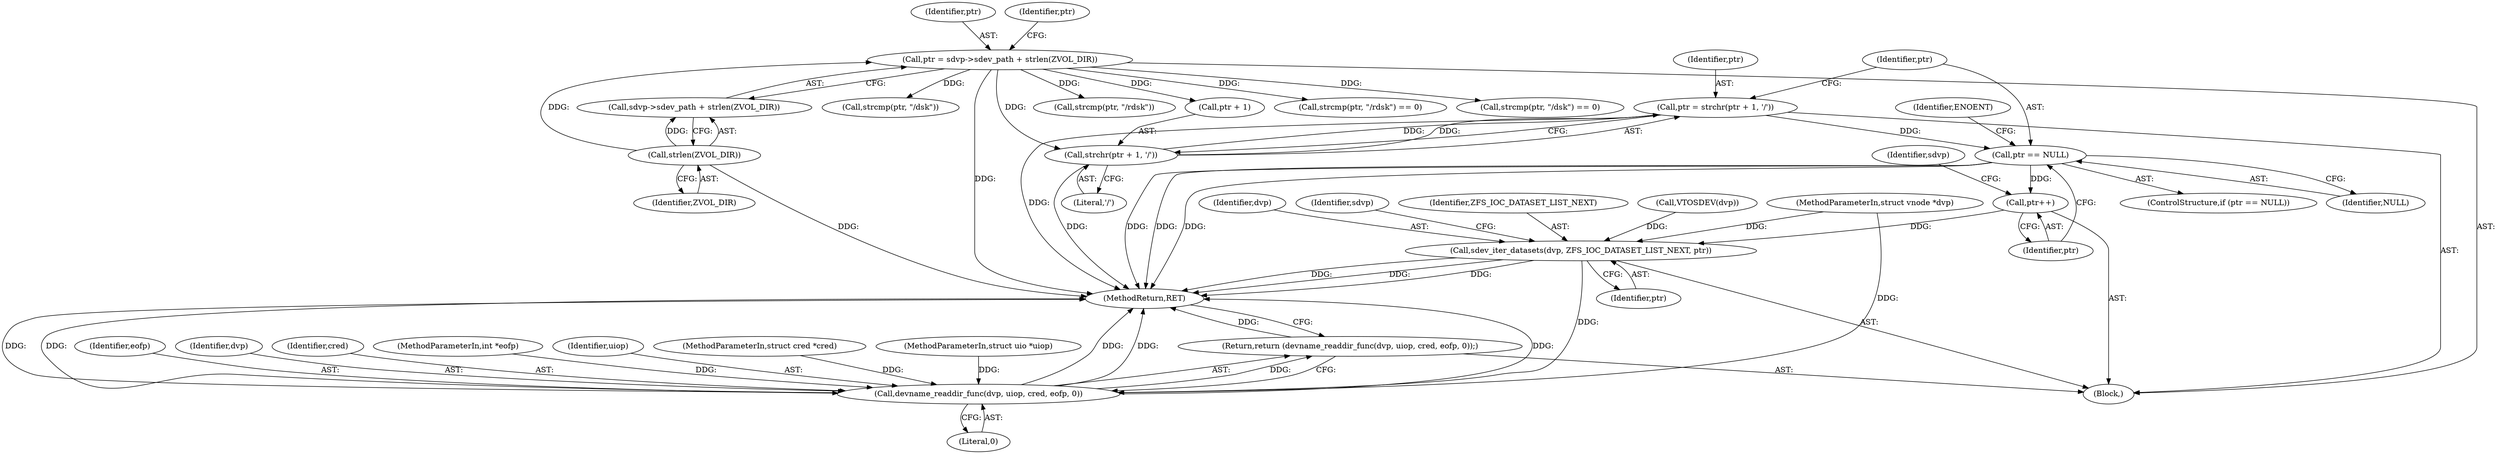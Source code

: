 digraph "0_illumos-gate_d65686849024838243515b5c40ae2c479460b4b5@API" {
"1000225" [label="(Call,ptr = strchr(ptr + 1, '/'))"];
"1000227" [label="(Call,strchr(ptr + 1, '/'))"];
"1000184" [label="(Call,ptr = sdvp->sdev_path + strlen(ZVOL_DIR))"];
"1000190" [label="(Call,strlen(ZVOL_DIR))"];
"1000233" [label="(Call,ptr == NULL)"];
"1000238" [label="(Call,ptr++)"];
"1000245" [label="(Call,sdev_iter_datasets(dvp, ZFS_IOC_DATASET_LIST_NEXT, ptr))"];
"1000256" [label="(Call,devname_readdir_func(dvp, uiop, cred, eofp, 0))"];
"1000255" [label="(Return,return (devname_readdir_func(dvp, uiop, cred, eofp, 0));)"];
"1000260" [label="(Identifier,eofp)"];
"1000228" [label="(Call,ptr + 1)"];
"1000195" [label="(Call,strcmp(ptr, \"/dsk\"))"];
"1000246" [label="(Identifier,dvp)"];
"1000227" [label="(Call,strchr(ptr + 1, '/'))"];
"1000190" [label="(Call,strlen(ZVOL_DIR))"];
"1000101" [label="(MethodParameterIn,struct vnode *dvp)"];
"1000234" [label="(Identifier,ptr)"];
"1000185" [label="(Identifier,ptr)"];
"1000245" [label="(Call,sdev_iter_datasets(dvp, ZFS_IOC_DATASET_LIST_NEXT, ptr))"];
"1000261" [label="(Literal,0)"];
"1000256" [label="(Call,devname_readdir_func(dvp, uiop, cred, eofp, 0))"];
"1000196" [label="(Identifier,ptr)"];
"1000226" [label="(Identifier,ptr)"];
"1000233" [label="(Call,ptr == NULL)"];
"1000225" [label="(Call,ptr = strchr(ptr + 1, '/'))"];
"1000237" [label="(Identifier,ENOENT)"];
"1000239" [label="(Identifier,ptr)"];
"1000257" [label="(Identifier,dvp)"];
"1000259" [label="(Identifier,cred)"];
"1000252" [label="(Identifier,sdvp)"];
"1000200" [label="(Call,strcmp(ptr, \"/rdsk\"))"];
"1000235" [label="(Identifier,NULL)"];
"1000262" [label="(MethodReturn,RET)"];
"1000186" [label="(Call,sdvp->sdev_path + strlen(ZVOL_DIR))"];
"1000243" [label="(Identifier,sdvp)"];
"1000104" [label="(MethodParameterIn,int *eofp)"];
"1000107" [label="(Block,)"];
"1000248" [label="(Identifier,ptr)"];
"1000232" [label="(ControlStructure,if (ptr == NULL))"];
"1000238" [label="(Call,ptr++)"];
"1000258" [label="(Identifier,uiop)"];
"1000199" [label="(Call,strcmp(ptr, \"/rdsk\") == 0)"];
"1000231" [label="(Literal,'/')"];
"1000255" [label="(Return,return (devname_readdir_func(dvp, uiop, cred, eofp, 0));)"];
"1000194" [label="(Call,strcmp(ptr, \"/dsk\") == 0)"];
"1000247" [label="(Identifier,ZFS_IOC_DATASET_LIST_NEXT)"];
"1000184" [label="(Call,ptr = sdvp->sdev_path + strlen(ZVOL_DIR))"];
"1000191" [label="(Identifier,ZVOL_DIR)"];
"1000103" [label="(MethodParameterIn,struct cred *cred)"];
"1000102" [label="(MethodParameterIn,struct uio *uiop)"];
"1000111" [label="(Call,VTOSDEV(dvp))"];
"1000225" -> "1000107"  [label="AST: "];
"1000225" -> "1000227"  [label="CFG: "];
"1000226" -> "1000225"  [label="AST: "];
"1000227" -> "1000225"  [label="AST: "];
"1000234" -> "1000225"  [label="CFG: "];
"1000225" -> "1000262"  [label="DDG: "];
"1000227" -> "1000225"  [label="DDG: "];
"1000227" -> "1000225"  [label="DDG: "];
"1000225" -> "1000233"  [label="DDG: "];
"1000227" -> "1000231"  [label="CFG: "];
"1000228" -> "1000227"  [label="AST: "];
"1000231" -> "1000227"  [label="AST: "];
"1000227" -> "1000262"  [label="DDG: "];
"1000184" -> "1000227"  [label="DDG: "];
"1000184" -> "1000107"  [label="AST: "];
"1000184" -> "1000186"  [label="CFG: "];
"1000185" -> "1000184"  [label="AST: "];
"1000186" -> "1000184"  [label="AST: "];
"1000196" -> "1000184"  [label="CFG: "];
"1000184" -> "1000262"  [label="DDG: "];
"1000190" -> "1000184"  [label="DDG: "];
"1000184" -> "1000194"  [label="DDG: "];
"1000184" -> "1000195"  [label="DDG: "];
"1000184" -> "1000199"  [label="DDG: "];
"1000184" -> "1000200"  [label="DDG: "];
"1000184" -> "1000228"  [label="DDG: "];
"1000190" -> "1000186"  [label="AST: "];
"1000190" -> "1000191"  [label="CFG: "];
"1000191" -> "1000190"  [label="AST: "];
"1000186" -> "1000190"  [label="CFG: "];
"1000190" -> "1000262"  [label="DDG: "];
"1000190" -> "1000186"  [label="DDG: "];
"1000233" -> "1000232"  [label="AST: "];
"1000233" -> "1000235"  [label="CFG: "];
"1000234" -> "1000233"  [label="AST: "];
"1000235" -> "1000233"  [label="AST: "];
"1000237" -> "1000233"  [label="CFG: "];
"1000239" -> "1000233"  [label="CFG: "];
"1000233" -> "1000262"  [label="DDG: "];
"1000233" -> "1000262"  [label="DDG: "];
"1000233" -> "1000262"  [label="DDG: "];
"1000233" -> "1000238"  [label="DDG: "];
"1000238" -> "1000107"  [label="AST: "];
"1000238" -> "1000239"  [label="CFG: "];
"1000239" -> "1000238"  [label="AST: "];
"1000243" -> "1000238"  [label="CFG: "];
"1000238" -> "1000245"  [label="DDG: "];
"1000245" -> "1000107"  [label="AST: "];
"1000245" -> "1000248"  [label="CFG: "];
"1000246" -> "1000245"  [label="AST: "];
"1000247" -> "1000245"  [label="AST: "];
"1000248" -> "1000245"  [label="AST: "];
"1000252" -> "1000245"  [label="CFG: "];
"1000245" -> "1000262"  [label="DDG: "];
"1000245" -> "1000262"  [label="DDG: "];
"1000245" -> "1000262"  [label="DDG: "];
"1000111" -> "1000245"  [label="DDG: "];
"1000101" -> "1000245"  [label="DDG: "];
"1000245" -> "1000256"  [label="DDG: "];
"1000256" -> "1000255"  [label="AST: "];
"1000256" -> "1000261"  [label="CFG: "];
"1000257" -> "1000256"  [label="AST: "];
"1000258" -> "1000256"  [label="AST: "];
"1000259" -> "1000256"  [label="AST: "];
"1000260" -> "1000256"  [label="AST: "];
"1000261" -> "1000256"  [label="AST: "];
"1000255" -> "1000256"  [label="CFG: "];
"1000256" -> "1000262"  [label="DDG: "];
"1000256" -> "1000262"  [label="DDG: "];
"1000256" -> "1000262"  [label="DDG: "];
"1000256" -> "1000262"  [label="DDG: "];
"1000256" -> "1000262"  [label="DDG: "];
"1000256" -> "1000255"  [label="DDG: "];
"1000101" -> "1000256"  [label="DDG: "];
"1000102" -> "1000256"  [label="DDG: "];
"1000103" -> "1000256"  [label="DDG: "];
"1000104" -> "1000256"  [label="DDG: "];
"1000255" -> "1000107"  [label="AST: "];
"1000262" -> "1000255"  [label="CFG: "];
"1000255" -> "1000262"  [label="DDG: "];
}
